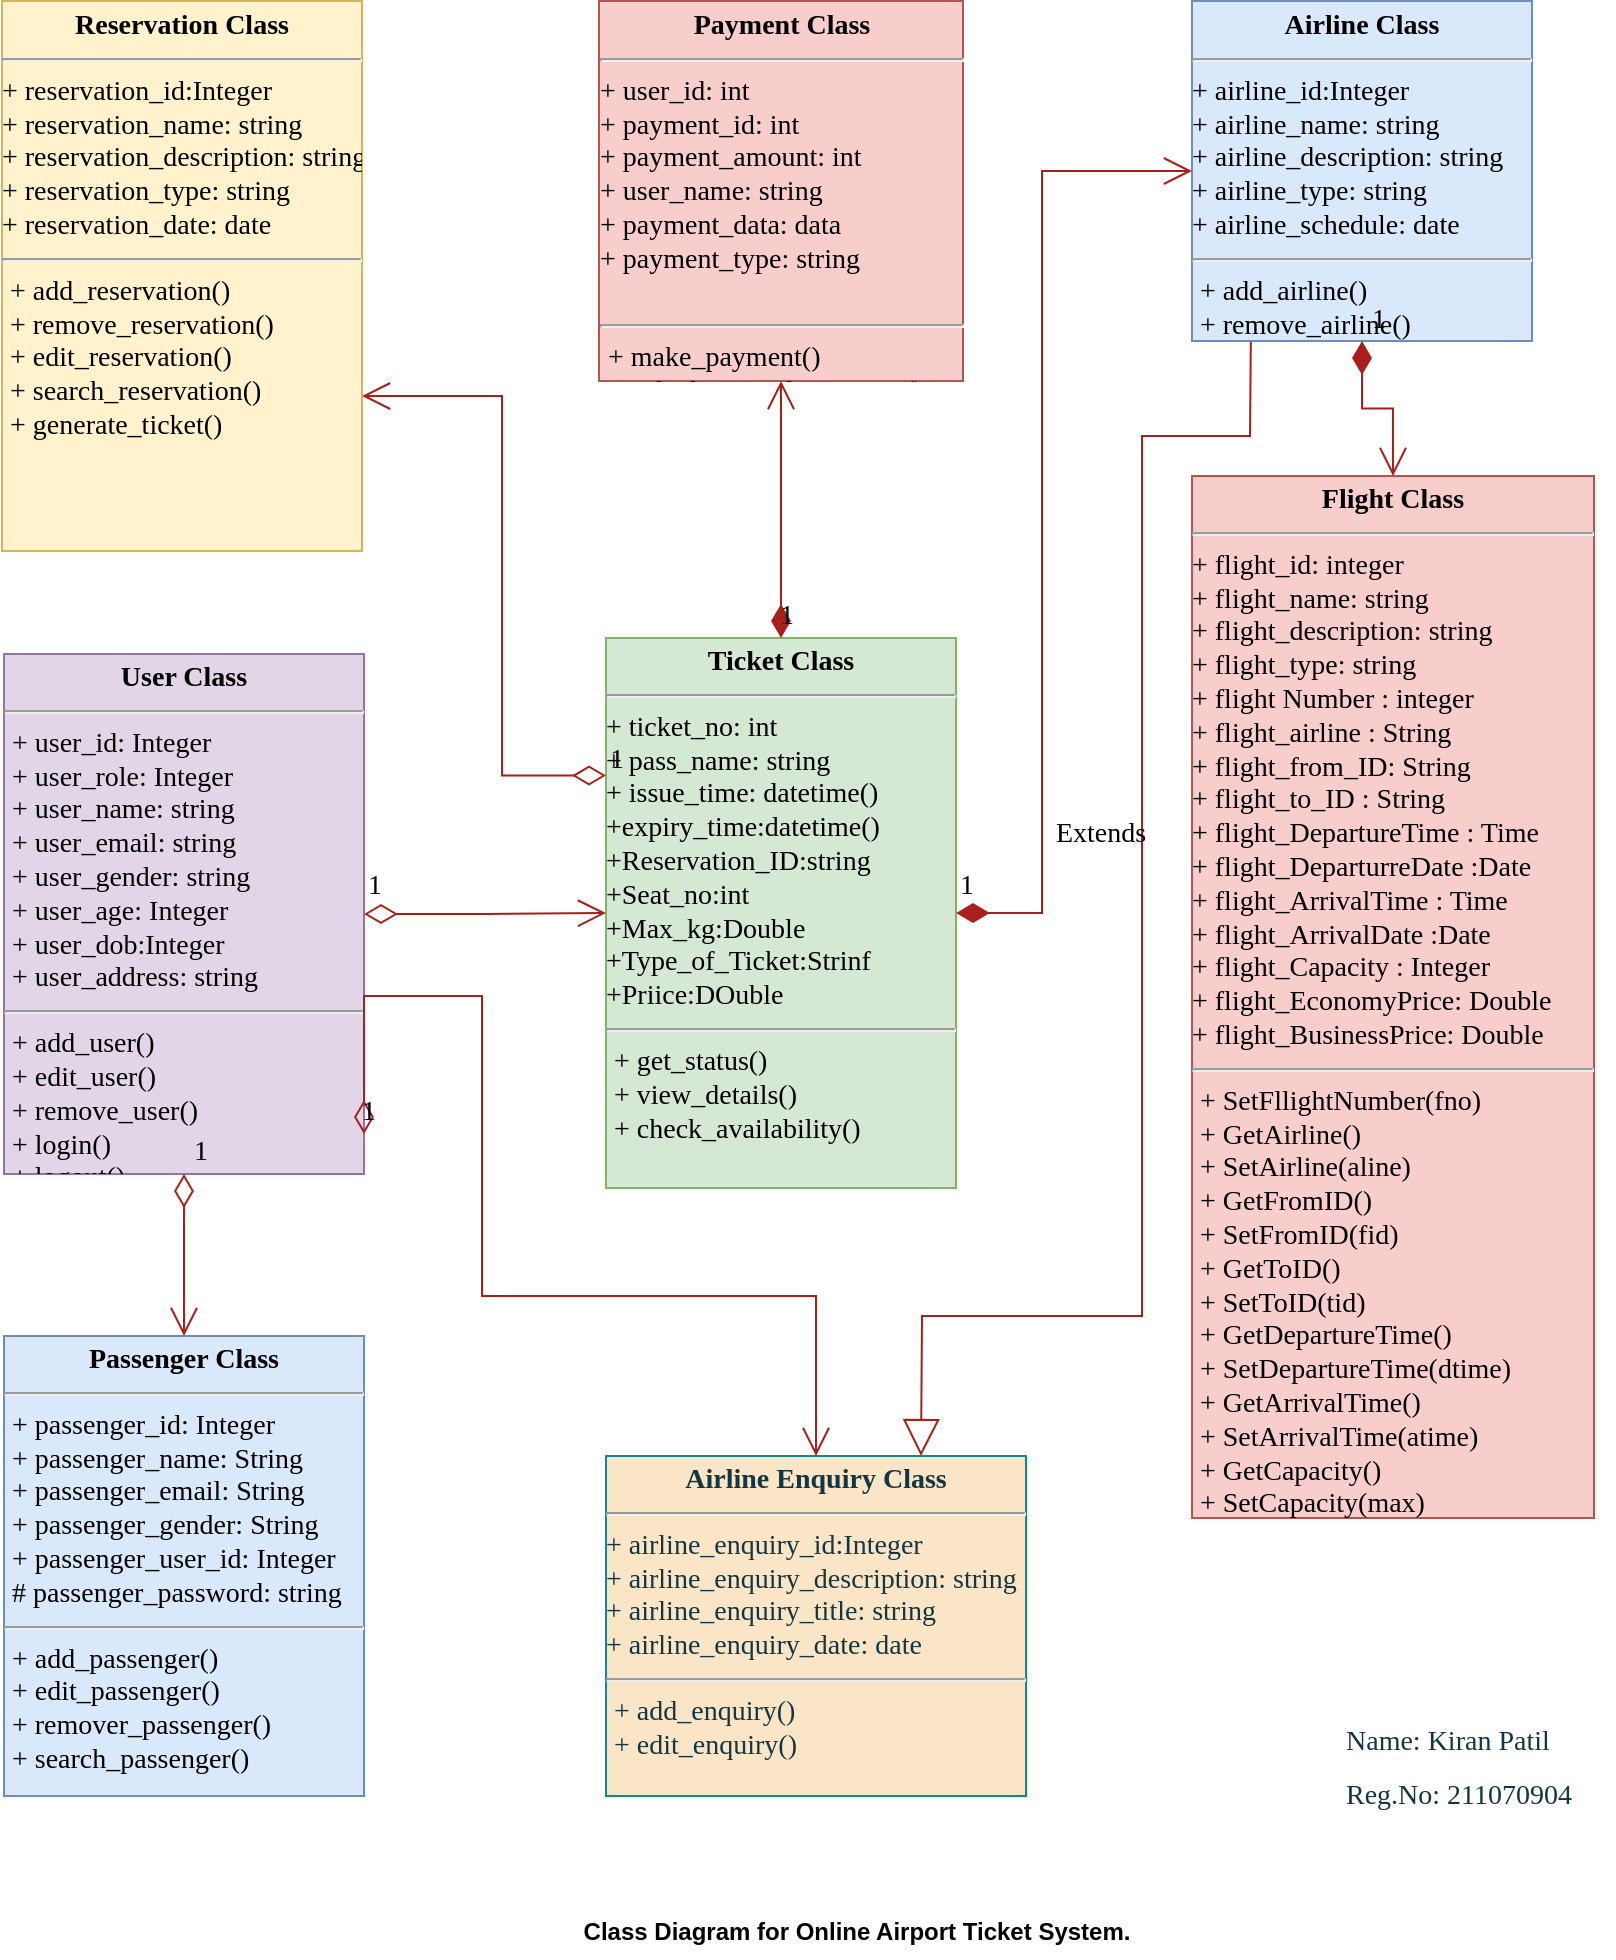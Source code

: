 <mxfile version="20.8.20" type="device"><diagram name="Page-1" id="c4acf3e9-155e-7222-9cf6-157b1a14988f"><mxGraphModel dx="2333" dy="1220" grid="0" gridSize="10" guides="1" tooltips="1" connect="1" arrows="1" fold="1" page="1" pageScale="1" pageWidth="850" pageHeight="1100" background="none" math="0" shadow="0"><root><mxCell id="0"/><mxCell id="1" parent="0"/><mxCell id="5d2195bd80daf111-19" value="&lt;p style=&quot;margin: 4px 0px 0px; text-align: center; font-size: 14px;&quot;&gt;&lt;b style=&quot;font-size: 14px;&quot;&gt;User Class&lt;/b&gt;&lt;br style=&quot;font-size: 14px;&quot;&gt;&lt;/p&gt;&lt;hr style=&quot;font-size: 14px;&quot;&gt;&lt;p style=&quot;margin: 0px 0px 0px 4px; font-size: 14px;&quot;&gt;+ user_id: Integer&lt;br style=&quot;font-size: 14px;&quot;&gt;+ user_role: Integer&lt;br style=&quot;font-size: 14px;&quot;&gt;&lt;/p&gt;&lt;p style=&quot;margin: 0px 0px 0px 4px; font-size: 14px;&quot;&gt;+ user_name: string&lt;/p&gt;&lt;p style=&quot;margin: 0px 0px 0px 4px; font-size: 14px;&quot;&gt;+ user_email: string&lt;/p&gt;&lt;p style=&quot;margin: 0px 0px 0px 4px; font-size: 14px;&quot;&gt;+ user_gender: string&lt;/p&gt;&lt;p style=&quot;margin: 0px 0px 0px 4px; font-size: 14px;&quot;&gt;+ user_age: Integer&lt;br style=&quot;font-size: 14px;&quot;&gt;&lt;/p&gt;&lt;p style=&quot;margin: 0px 0px 0px 4px; font-size: 14px;&quot;&gt;+ user_dob:Integer&lt;/p&gt;&lt;p style=&quot;margin: 0px 0px 0px 4px; font-size: 14px;&quot;&gt;+ user_address: string&lt;br style=&quot;font-size: 14px;&quot;&gt;&lt;/p&gt;&lt;hr style=&quot;font-size: 14px;&quot;&gt;&lt;p style=&quot;margin: 0px 0px 0px 4px; font-size: 14px;&quot;&gt;+ add_user()&lt;/p&gt;&lt;p style=&quot;margin: 0px 0px 0px 4px; font-size: 14px;&quot;&gt;+ edit_user()&lt;/p&gt;&lt;p style=&quot;margin: 0px 0px 0px 4px; font-size: 14px;&quot;&gt;+ remove_user()&lt;/p&gt;&lt;p style=&quot;margin: 0px 0px 0px 4px; font-size: 14px;&quot;&gt;+ login()&lt;/p&gt;&lt;p style=&quot;margin: 0px 0px 0px 4px; font-size: 14px;&quot;&gt;+ logout()&lt;/p&gt;&lt;p style=&quot;margin: 0px 0px 0px 4px; font-size: 14px;&quot;&gt;+ signup()&lt;br style=&quot;font-size: 14px;&quot;&gt; &lt;/p&gt;" style="verticalAlign=top;align=left;overflow=fill;fontSize=14;fontFamily=Times New Roman;html=1;rounded=0;shadow=0;comic=0;labelBackgroundColor=none;strokeWidth=1;fillColor=#e1d5e7;strokeColor=#9673a6;" parent="1" vertex="1"><mxGeometry x="41" y="349" width="180" height="260" as="geometry"/></mxCell><mxCell id="dWeEJKmsuwScVTTQd3iP-1" value="&lt;p style=&quot;margin: 4px 0px 0px; text-align: center; font-size: 14px;&quot;&gt;&lt;b style=&quot;font-size: 14px;&quot;&gt;Passenger Class&lt;/b&gt;&lt;br style=&quot;font-size: 14px;&quot;&gt;&lt;/p&gt;&lt;hr style=&quot;font-size: 14px;&quot;&gt;&lt;p style=&quot;margin: 0px 0px 0px 4px; font-size: 14px;&quot;&gt;+ passenger_id: Integer&lt;br style=&quot;font-size: 14px;&quot;&gt;&lt;/p&gt;&lt;p style=&quot;margin: 0px 0px 0px 4px; font-size: 14px;&quot;&gt;+ passenger_name: String&lt;/p&gt;&lt;p style=&quot;margin: 0px 0px 0px 4px; font-size: 14px;&quot;&gt;+ passenger_email: String&lt;/p&gt;&lt;p style=&quot;margin: 0px 0px 0px 4px; font-size: 14px;&quot;&gt;+ passenger_gender: String&lt;/p&gt;&lt;p style=&quot;margin: 0px 0px 0px 4px; font-size: 14px;&quot;&gt;+ passenger_user_id: Integer&lt;br style=&quot;font-size: 14px;&quot;&gt;&lt;/p&gt;&lt;p style=&quot;margin: 0px 0px 0px 4px; font-size: 14px;&quot;&gt;# passenger_password: string&lt;br style=&quot;font-size: 14px;&quot;&gt;&lt;/p&gt;&lt;hr style=&quot;font-size: 14px;&quot;&gt;&lt;p style=&quot;margin: 0px 0px 0px 4px; font-size: 14px;&quot;&gt;+ add_passenger()&lt;span style=&quot;white-space: pre; font-size: 14px;&quot;&gt;&#9;&lt;/span&gt;&lt;br style=&quot;font-size: 14px;&quot;&gt;&lt;/p&gt;&lt;p style=&quot;margin: 0px 0px 0px 4px; font-size: 14px;&quot;&gt;+ edit_passenger()&lt;/p&gt;&lt;p style=&quot;margin: 0px 0px 0px 4px; font-size: 14px;&quot;&gt;+ remover_passenger()&lt;/p&gt;&lt;p style=&quot;margin: 0px 0px 0px 4px; font-size: 14px;&quot;&gt;+ search_passenger()&lt;/p&gt;&lt;p style=&quot;margin: 0px 0px 0px 4px; font-size: 14px;&quot;&gt;&lt;br style=&quot;font-size: 14px;&quot;&gt; &lt;/p&gt;" style="verticalAlign=top;align=left;overflow=fill;fontSize=14;fontFamily=Times New Roman;html=1;rounded=0;shadow=0;comic=0;labelBackgroundColor=none;strokeWidth=1;fillColor=#dae8fc;strokeColor=#6c8ebf;" parent="1" vertex="1"><mxGeometry x="41" y="690" width="180" height="230" as="geometry"/></mxCell><mxCell id="dWeEJKmsuwScVTTQd3iP-3" value="&lt;p style=&quot;margin: 4px 0px 0px; text-align: center; font-size: 14px;&quot;&gt;&lt;b style=&quot;font-size: 14px;&quot;&gt;Airline Class&lt;/b&gt;&lt;br style=&quot;font-size: 14px;&quot;&gt;&lt;/p&gt;&lt;hr style=&quot;font-size: 14px;&quot;&gt;&lt;div style=&quot;font-size: 14px;&quot;&gt;+ airline_id:Integer&lt;/div&gt;&lt;div style=&quot;font-size: 14px;&quot;&gt;+ airline_name: string&lt;/div&gt;&lt;div style=&quot;font-size: 14px;&quot;&gt;+ airline_description: string&lt;/div&gt;&lt;div style=&quot;font-size: 14px;&quot;&gt;+ airline_type: string&lt;/div&gt;&lt;div style=&quot;font-size: 14px;&quot;&gt;+ airline_schedule: date&lt;/div&gt;&lt;hr style=&quot;font-size: 14px;&quot;&gt;&lt;p style=&quot;margin: 0px 0px 0px 4px; font-size: 14px;&quot;&gt;+ add_airline()&lt;/p&gt;&lt;p style=&quot;margin: 0px 0px 0px 4px; font-size: 14px;&quot;&gt;+ remove_airline()&lt;/p&gt;&lt;p style=&quot;margin: 0px 0px 0px 4px; font-size: 14px;&quot;&gt;&lt;br style=&quot;font-size: 14px;&quot;&gt;&lt;/p&gt;" style="verticalAlign=top;align=left;overflow=fill;fontSize=14;fontFamily=Times New Roman;html=1;rounded=0;shadow=0;comic=0;labelBackgroundColor=none;strokeWidth=1;fillColor=#dae8fc;strokeColor=#6c8ebf;" parent="1" vertex="1"><mxGeometry x="635" y="22.5" width="170" height="170" as="geometry"/></mxCell><mxCell id="dWeEJKmsuwScVTTQd3iP-4" value="&lt;p style=&quot;margin: 4px 0px 0px; text-align: center; font-size: 14px;&quot;&gt;&lt;b style=&quot;font-size: 14px;&quot;&gt;Flight Class&lt;/b&gt;&lt;br style=&quot;font-size: 14px;&quot;&gt;&lt;/p&gt;&lt;hr style=&quot;font-size: 14px;&quot;&gt;&lt;div style=&quot;font-size: 14px;&quot;&gt;+ flight_id: integer&lt;/div&gt;&lt;div style=&quot;font-size: 14px;&quot;&gt;+ flight_name: string&lt;/div&gt;&lt;div style=&quot;font-size: 14px;&quot;&gt;+ flight_description: string&lt;/div&gt;&lt;div style=&quot;font-size: 14px;&quot;&gt;+ flight_type: string&lt;/div&gt;&lt;div style=&quot;font-size: 14px;&quot;&gt;+ flight Number : integer&lt;br style=&quot;font-size: 14px;&quot;&gt;+ flight_airline : String&lt;br style=&quot;font-size: 14px;&quot;&gt;+ flight_from_ID: String&lt;br style=&quot;font-size: 14px;&quot;&gt;+ flight_to_ID : String&lt;br style=&quot;font-size: 14px;&quot;&gt;+ flight_DepartureTime : Time&lt;br style=&quot;font-size: 14px;&quot;&gt;+ flight_DeparturreDate :Date&lt;br style=&quot;font-size: 14px;&quot;&gt;+ flight_ArrivalTime : Time&lt;br style=&quot;font-size: 14px;&quot;&gt;+ flight_ArrivalDate :Date&lt;br style=&quot;font-size: 14px;&quot;&gt;+ flight_Capacity : Integer&lt;br style=&quot;font-size: 14px;&quot;&gt;+ flight_EconomyPrice: Double&lt;br style=&quot;font-size: 14px;&quot;&gt;+ flight_BusinessPrice: Double&lt;/div&gt;&lt;hr style=&quot;font-size: 14px;&quot;&gt;&lt;p style=&quot;margin: 0px 0px 0px 4px; font-size: 14px;&quot;&gt;+ SetFllightNumber(fno)&lt;br style=&quot;font-size: 14px;&quot;&gt;+ GetAirline()&lt;br style=&quot;font-size: 14px;&quot;&gt;+ SetAirline(aline)&lt;br style=&quot;font-size: 14px;&quot;&gt;+ GetFromID()&lt;br style=&quot;font-size: 14px;&quot;&gt;+ SetFromID(fid)&lt;br style=&quot;font-size: 14px;&quot;&gt;+ GetToID()&lt;br style=&quot;font-size: 14px;&quot;&gt;+ SetToID(tid)&lt;br style=&quot;font-size: 14px;&quot;&gt;+ GetDepartureTime()&lt;br style=&quot;font-size: 14px;&quot;&gt;+ SetDepartureTime(dtime)&lt;br style=&quot;font-size: 14px;&quot;&gt;+ GetArrivalTime()&lt;br style=&quot;font-size: 14px;&quot;&gt;+ SetArrivalTime(atime)&lt;br style=&quot;font-size: 14px;&quot;&gt;+ GetCapacity()&lt;br style=&quot;font-size: 14px;&quot;&gt;+ SetCapacity(max)&lt;br style=&quot;font-size: 14px;&quot;&gt;+ GetEconomyPrice()&lt;br style=&quot;font-size: 14px;&quot;&gt;+ SetEconomyPrice(eprice)&lt;br style=&quot;font-size: 14px;&quot;&gt;+ GetBusinessPrice()&lt;br style=&quot;font-size: 14px;&quot;&gt;+ SetBusinessPrice(bprice)&lt;/p&gt;&lt;p style=&quot;margin: 0px 0px 0px 4px; font-size: 14px;&quot;&gt;&lt;br style=&quot;font-size: 14px;&quot;&gt;&lt;/p&gt;&lt;p style=&quot;margin: 0px 0px 0px 4px; font-size: 14px;&quot;&gt;&lt;br style=&quot;font-size: 14px;&quot;&gt;&lt;/p&gt;" style="verticalAlign=top;align=left;overflow=fill;fontSize=14;fontFamily=Times New Roman;html=1;rounded=0;shadow=0;comic=0;labelBackgroundColor=none;strokeWidth=1;fillColor=#f8cecc;strokeColor=#b85450;" parent="1" vertex="1"><mxGeometry x="635" y="260" width="201" height="521" as="geometry"/></mxCell><mxCell id="dWeEJKmsuwScVTTQd3iP-6" value="&lt;p style=&quot;margin: 4px 0px 0px; text-align: center; font-size: 14px;&quot;&gt;&lt;b style=&quot;font-size: 14px;&quot;&gt;Ticket Class&lt;/b&gt;&lt;br style=&quot;font-size: 14px;&quot;&gt;&lt;/p&gt;&lt;hr style=&quot;font-size: 14px;&quot;&gt;&lt;div style=&quot;font-size: 14px;&quot;&gt;&lt;div style=&quot;border-color: var(--border-color);&quot;&gt;+ ticket_no: int&lt;/div&gt;&lt;div style=&quot;border-color: var(--border-color);&quot;&gt;+ pass_name: string&lt;/div&gt;&lt;div style=&quot;border-color: var(--border-color);&quot;&gt;&lt;span style=&quot;background-color: initial;&quot;&gt;+ issue_time: datetime()&lt;/span&gt;&lt;br&gt;&lt;/div&gt;&lt;div style=&quot;border-color: var(--border-color);&quot;&gt;+expiry_time:datetime()&lt;/div&gt;&lt;div style=&quot;border-color: var(--border-color);&quot;&gt;+Reservation_ID:string&lt;/div&gt;&lt;div style=&quot;border-color: var(--border-color);&quot;&gt;+Seat_no:int&lt;/div&gt;&lt;div style=&quot;border-color: var(--border-color);&quot;&gt;+Max_kg:Double&lt;/div&gt;&lt;div style=&quot;border-color: var(--border-color);&quot;&gt;+Type_of_Ticket:Strinf&lt;/div&gt;&lt;div style=&quot;border-color: var(--border-color);&quot;&gt;+Priice:DOuble&lt;/div&gt;&lt;div style=&quot;border-color: var(--border-color);&quot;&gt;&lt;/div&gt;&lt;/div&gt;&lt;hr style=&quot;border-color: var(--border-color);&quot;&gt;&lt;p style=&quot;border-color: var(--border-color); margin: 0px 0px 0px 4px;&quot;&gt;+ get_status()&lt;/p&gt;&lt;p style=&quot;border-color: var(--border-color); margin: 0px 0px 0px 4px;&quot;&gt;+ view_details()&lt;/p&gt;&lt;p style=&quot;border-color: var(--border-color); margin: 0px 0px 0px 4px;&quot;&gt;+ check_availability()&lt;/p&gt;&lt;p style=&quot;margin: 0px 0px 0px 4px; font-size: 14px;&quot;&gt;&lt;br style=&quot;font-size: 14px;&quot;&gt;&lt;/p&gt;" style="verticalAlign=top;align=left;overflow=fill;fontSize=14;fontFamily=Times New Roman;html=1;rounded=0;shadow=0;comic=0;labelBackgroundColor=none;strokeWidth=1;fillColor=#d5e8d4;strokeColor=#82b366;" parent="1" vertex="1"><mxGeometry x="342" y="341" width="175" height="275" as="geometry"/></mxCell><mxCell id="dWeEJKmsuwScVTTQd3iP-7" value="&lt;p style=&quot;margin: 4px 0px 0px; text-align: center; font-size: 14px;&quot;&gt;&lt;b style=&quot;font-size: 14px;&quot;&gt;Airline &lt;font style=&quot;font-size: 14px;&quot;&gt;Enquiry&lt;/font&gt; Class&lt;/b&gt;&lt;br style=&quot;font-size: 14px;&quot;&gt;&lt;/p&gt;&lt;hr style=&quot;font-size: 14px;&quot;&gt;&lt;div style=&quot;font-size: 14px;&quot;&gt;+ airline_enquiry_id:Integer&lt;/div&gt;&lt;div style=&quot;font-size: 14px;&quot;&gt;+ airline_enquiry_description: string&lt;/div&gt;&lt;div style=&quot;font-size: 14px;&quot;&gt;+ airline_enquiry_title: string&lt;/div&gt;&lt;div style=&quot;font-size: 14px;&quot;&gt;+ airline_enquiry_date: date&lt;/div&gt;&lt;hr style=&quot;font-size: 14px;&quot;&gt;&lt;p style=&quot;margin: 0px 0px 0px 4px; font-size: 14px;&quot;&gt;+ add_enquiry()&lt;/p&gt;&lt;p style=&quot;margin: 0px 0px 0px 4px; font-size: 14px;&quot;&gt;+ edit_enquiry()&lt;/p&gt;&lt;p style=&quot;margin: 0px 0px 0px 4px; font-size: 14px;&quot;&gt;&lt;br style=&quot;font-size: 14px;&quot;&gt;&lt;/p&gt;" style="verticalAlign=top;align=left;overflow=fill;fontSize=14;fontFamily=Times New Roman;html=1;rounded=0;shadow=0;comic=0;labelBackgroundColor=none;strokeWidth=1;fillColor=#FAE5C7;strokeColor=#0F8B8D;fontColor=#143642;" parent="1" vertex="1"><mxGeometry x="342" y="750" width="210" height="170" as="geometry"/></mxCell><mxCell id="dWeEJKmsuwScVTTQd3iP-8" value="1" style="endArrow=open;html=1;endSize=12;startArrow=diamondThin;startSize=14;startFill=0;edgeStyle=orthogonalEdgeStyle;align=left;verticalAlign=bottom;rounded=0;fontFamily=Times New Roman;entryX=0.5;entryY=0;entryDx=0;entryDy=0;labelBackgroundColor=none;fontColor=default;fontSize=14;strokeColor=#A8201A;" parent="1" source="5d2195bd80daf111-19" target="dWeEJKmsuwScVTTQd3iP-1" edge="1"><mxGeometry x="-1" y="3" relative="1" as="geometry"><mxPoint x="150" y="540" as="sourcePoint"/><mxPoint x="150" y="700" as="targetPoint"/></mxGeometry></mxCell><mxCell id="dWeEJKmsuwScVTTQd3iP-12" value="1" style="endArrow=open;html=1;endSize=12;startArrow=diamondThin;startSize=14;startFill=0;edgeStyle=orthogonalEdgeStyle;align=left;verticalAlign=bottom;rounded=0;fontFamily=Times New Roman;exitX=0;exitY=0.25;exitDx=0;exitDy=0;labelBackgroundColor=none;fontColor=default;fontSize=14;strokeColor=#A8201A;" parent="1" source="dWeEJKmsuwScVTTQd3iP-6" edge="1"><mxGeometry x="-1" y="3" relative="1" as="geometry"><mxPoint x="50" y="160" as="sourcePoint"/><mxPoint x="220" y="220" as="targetPoint"/><Array as="points"><mxPoint x="290" y="410"/><mxPoint x="290" y="220"/></Array></mxGeometry></mxCell><mxCell id="dWeEJKmsuwScVTTQd3iP-14" value="1" style="endArrow=open;html=1;endSize=12;startArrow=diamondThin;startSize=14;startFill=1;edgeStyle=orthogonalEdgeStyle;align=left;verticalAlign=bottom;rounded=0;fontFamily=Times New Roman;exitX=0.5;exitY=1;exitDx=0;exitDy=0;entryX=0.5;entryY=0;entryDx=0;entryDy=0;labelBackgroundColor=none;fontColor=default;fontSize=14;strokeColor=#A8201A;" parent="1" source="dWeEJKmsuwScVTTQd3iP-3" target="dWeEJKmsuwScVTTQd3iP-4" edge="1"><mxGeometry x="-1" y="3" relative="1" as="geometry"><mxPoint x="650" y="540" as="sourcePoint"/><mxPoint x="810" y="540" as="targetPoint"/></mxGeometry></mxCell><mxCell id="dWeEJKmsuwScVTTQd3iP-17" value="1" style="endArrow=open;html=1;endSize=12;startArrow=diamondThin;startSize=14;startFill=0;edgeStyle=orthogonalEdgeStyle;align=left;verticalAlign=bottom;rounded=0;fontFamily=Times New Roman;exitX=1;exitY=0.5;exitDx=0;exitDy=0;entryX=0;entryY=0.5;entryDx=0;entryDy=0;labelBackgroundColor=none;fontColor=default;fontSize=14;strokeColor=#A8201A;" parent="1" source="5d2195bd80daf111-19" target="dWeEJKmsuwScVTTQd3iP-6" edge="1"><mxGeometry x="-1" y="3" relative="1" as="geometry"><mxPoint x="260" y="409.5" as="sourcePoint"/><mxPoint x="340" y="409.5" as="targetPoint"/></mxGeometry></mxCell><mxCell id="dWeEJKmsuwScVTTQd3iP-21" value="Extends" style="endArrow=block;endSize=16;endFill=0;html=1;rounded=0;fontFamily=Times New Roman;labelBackgroundColor=none;fontColor=default;fontSize=14;strokeColor=#A8201A;entryX=0.75;entryY=0;entryDx=0;entryDy=0;exitX=0.173;exitY=1.003;exitDx=0;exitDy=0;exitPerimeter=0;" parent="1" source="dWeEJKmsuwScVTTQd3iP-3" target="dWeEJKmsuwScVTTQd3iP-7" edge="1"><mxGeometry x="-0.169" y="-20" width="160" relative="1" as="geometry"><mxPoint x="610" y="200" as="sourcePoint"/><mxPoint x="580" y="690" as="targetPoint"/><Array as="points"><mxPoint x="664" y="240"/><mxPoint x="610" y="240"/><mxPoint x="610" y="450"/><mxPoint x="610" y="610"/><mxPoint x="610" y="680"/><mxPoint x="500" y="680"/></Array><mxPoint x="-1" as="offset"/></mxGeometry></mxCell><mxCell id="dWeEJKmsuwScVTTQd3iP-22" value="1" style="endArrow=open;html=1;endSize=12;startArrow=diamondThin;startSize=14;startFill=1;edgeStyle=orthogonalEdgeStyle;align=left;verticalAlign=bottom;rounded=0;fontFamily=Times New Roman;exitX=1;exitY=0.5;exitDx=0;exitDy=0;entryX=0;entryY=0.5;entryDx=0;entryDy=0;labelBackgroundColor=none;fontColor=default;fontSize=14;strokeColor=#A8201A;" parent="1" source="dWeEJKmsuwScVTTQd3iP-6" target="dWeEJKmsuwScVTTQd3iP-3" edge="1"><mxGeometry x="-1" y="3" relative="1" as="geometry"><mxPoint x="570" y="440" as="sourcePoint"/><mxPoint x="730" y="440" as="targetPoint"/><Array as="points"><mxPoint x="560" y="478"/><mxPoint x="560" y="108"/></Array></mxGeometry></mxCell><mxCell id="bIN7Yd_iM2SHTfYhYtmt-1" value="1" style="endArrow=open;html=1;endSize=12;startArrow=diamondThin;startSize=14;startFill=0;edgeStyle=orthogonalEdgeStyle;align=left;verticalAlign=bottom;rounded=0;entryX=0.5;entryY=0;entryDx=0;entryDy=0;exitX=1;exitY=0.923;exitDx=0;exitDy=0;exitPerimeter=0;labelBackgroundColor=none;fontColor=default;fontFamily=Times New Roman;fontSize=14;strokeColor=#A8201A;" parent="1" source="5d2195bd80daf111-19" target="dWeEJKmsuwScVTTQd3iP-7" edge="1"><mxGeometry x="-1" y="3" relative="1" as="geometry"><mxPoint x="280" y="430" as="sourcePoint"/><mxPoint x="500" y="570" as="targetPoint"/><Array as="points"><mxPoint x="221" y="520"/><mxPoint x="280" y="520"/><mxPoint x="280" y="670"/><mxPoint x="447" y="670"/></Array></mxGeometry></mxCell><mxCell id="bIN7Yd_iM2SHTfYhYtmt-3" value="&lt;p style=&quot;margin: 4px 0px 0px; text-align: center; font-size: 14px;&quot;&gt;&lt;b style=&quot;font-size: 14px;&quot;&gt;Payment Class&lt;/b&gt;&lt;br style=&quot;font-size: 14px;&quot;&gt;&lt;/p&gt;&lt;hr style=&quot;font-size: 14px;&quot;&gt;&lt;div style=&quot;font-size: 14px;&quot;&gt;+ user_id: int&lt;/div&gt;&lt;div style=&quot;font-size: 14px;&quot;&gt;+ payment_id: int&lt;/div&gt;&lt;div style=&quot;font-size: 14px;&quot;&gt;+ payment_amount: int&lt;/div&gt;&lt;div style=&quot;font-size: 14px;&quot;&gt;+ user_name: string&lt;/div&gt;&lt;div style=&quot;font-size: 14px;&quot;&gt;+ payment_data: data&lt;/div&gt;&lt;div style=&quot;font-size: 14px;&quot;&gt;+ payment_type: string&lt;/div&gt;&lt;div style=&quot;font-size: 14px;&quot;&gt;&lt;br style=&quot;font-size: 14px;&quot;&gt;&lt;/div&gt;&lt;hr style=&quot;font-size: 14px;&quot;&gt;&lt;p style=&quot;margin: 0px 0px 0px 4px; font-size: 14px;&quot;&gt;+ make_payment()&lt;/p&gt;&lt;p style=&quot;margin: 0px 0px 0px 4px; font-size: 14px;&quot;&gt;+ calculate_total_payment()&lt;/p&gt;&lt;p style=&quot;margin: 0px 0px 0px 4px; font-size: 14px;&quot;&gt;+ generate_reciept()&lt;br style=&quot;font-size: 14px;&quot;&gt;&lt;/p&gt;" style="verticalAlign=top;align=left;overflow=fill;fontSize=14;fontFamily=Times New Roman;html=1;rounded=0;shadow=0;comic=0;labelBackgroundColor=none;strokeWidth=1;fillColor=#f8cecc;strokeColor=#b85450;" parent="1" vertex="1"><mxGeometry x="338.5" y="22.5" width="182" height="190" as="geometry"/></mxCell><mxCell id="bIN7Yd_iM2SHTfYhYtmt-5" value="1" style="endArrow=open;html=1;endSize=12;startArrow=diamondThin;startSize=14;startFill=1;edgeStyle=orthogonalEdgeStyle;align=left;verticalAlign=bottom;rounded=0;fontColor=default;exitX=0.5;exitY=0;exitDx=0;exitDy=0;entryX=0.5;entryY=1;entryDx=0;entryDy=0;fontFamily=Times New Roman;fontSize=14;labelBackgroundColor=none;strokeColor=#A8201A;" parent="1" source="dWeEJKmsuwScVTTQd3iP-6" target="bIN7Yd_iM2SHTfYhYtmt-3" edge="1"><mxGeometry x="-1" y="3" relative="1" as="geometry"><mxPoint x="440" y="300" as="sourcePoint"/><mxPoint x="600" y="300" as="targetPoint"/><Array as="points"><mxPoint x="430" y="310"/><mxPoint x="430" y="310"/></Array></mxGeometry></mxCell><mxCell id="bIN7Yd_iM2SHTfYhYtmt-7" value="&lt;h1 style=&quot;font-size: 14px;&quot;&gt;&lt;font style=&quot;font-size: 14px; font-weight: normal;&quot;&gt;Name: Kiran Patil&lt;/font&gt;&lt;/h1&gt;&lt;div style=&quot;font-size: 14px;&quot;&gt;&lt;font style=&quot;font-size: 14px;&quot;&gt;&lt;span style=&quot;font-size: 14px;&quot;&gt;Reg.No: 211070904&lt;/span&gt;&lt;/font&gt;&lt;/div&gt;" style="text;html=1;strokeColor=none;fillColor=none;spacing=5;spacingTop=-20;whiteSpace=wrap;overflow=hidden;rounded=0;fontFamily=Times New Roman;fontSize=14;labelBackgroundColor=none;fontColor=#143642;" parent="1" vertex="1"><mxGeometry x="707" y="886" width="139" height="60" as="geometry"/></mxCell><mxCell id="o8KnNJQf9I52eMrZBZcP-5" value="&lt;p style=&quot;margin: 4px 0px 0px; text-align: center; font-size: 14px;&quot;&gt;&lt;b style=&quot;font-size: 14px;&quot;&gt;Reservation Class&lt;/b&gt;&lt;br style=&quot;font-size: 14px;&quot;&gt;&lt;/p&gt;&lt;hr style=&quot;font-size: 14px;&quot;&gt;&lt;div style=&quot;font-size: 14px;&quot;&gt;+ reservation_id:Integer&lt;/div&gt;&lt;div style=&quot;font-size: 14px;&quot;&gt;+ reservation_name: string&lt;/div&gt;&lt;div style=&quot;font-size: 14px;&quot;&gt;+ reservation_description: string&lt;/div&gt;&lt;div style=&quot;font-size: 14px;&quot;&gt;+ reservation_type: string&lt;/div&gt;&lt;div style=&quot;font-size: 14px;&quot;&gt;+ reservation_date: date&lt;/div&gt;&lt;hr style=&quot;font-size: 14px;&quot;&gt;&lt;p style=&quot;margin: 0px 0px 0px 4px; font-size: 14px;&quot;&gt;+ add_reservation()&lt;/p&gt;&lt;p style=&quot;margin: 0px 0px 0px 4px; font-size: 14px;&quot;&gt;+ remove_reservation()&lt;/p&gt;&lt;p style=&quot;margin: 0px 0px 0px 4px; font-size: 14px;&quot;&gt;+ edit_reservation()&lt;/p&gt;&lt;p style=&quot;margin: 0px 0px 0px 4px; font-size: 14px;&quot;&gt;+ search_reservation()&lt;/p&gt;&lt;p style=&quot;margin: 0px 0px 0px 4px; font-size: 14px;&quot;&gt;+ generate_ticket()&lt;/p&gt;&lt;p style=&quot;margin: 0px 0px 0px 4px; font-size: 14px;&quot;&gt;&lt;br style=&quot;font-size: 14px;&quot;&gt;&lt;/p&gt;" style="verticalAlign=top;align=left;overflow=fill;fontSize=14;fontFamily=Times New Roman;html=1;rounded=0;shadow=0;comic=0;labelBackgroundColor=none;strokeWidth=1;fillColor=#fff2cc;strokeColor=#d6b656;" vertex="1" parent="1"><mxGeometry x="40" y="22.5" width="180" height="275" as="geometry"/></mxCell><mxCell id="o8KnNJQf9I52eMrZBZcP-7" value="&lt;b&gt;Class Diagram for&amp;nbsp;Online Airport Ticket System.&lt;/b&gt;" style="text;html=1;align=center;verticalAlign=middle;resizable=0;points=[];autosize=1;strokeColor=none;fillColor=none;" vertex="1" parent="1"><mxGeometry x="321" y="975" width="291" height="26" as="geometry"/></mxCell></root></mxGraphModel></diagram></mxfile>